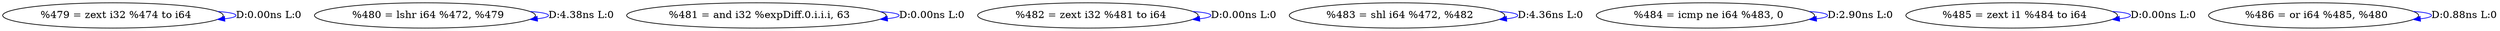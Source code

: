 digraph {
Node0x3d1c3c0[label="  %479 = zext i32 %474 to i64"];
Node0x3d1c3c0 -> Node0x3d1c3c0[label="D:0.00ns L:0",color=blue];
Node0x3d1c4a0[label="  %480 = lshr i64 %472, %479"];
Node0x3d1c4a0 -> Node0x3d1c4a0[label="D:4.38ns L:0",color=blue];
Node0x3d1c580[label="  %481 = and i32 %expDiff.0.i.i.i, 63"];
Node0x3d1c580 -> Node0x3d1c580[label="D:0.00ns L:0",color=blue];
Node0x3d1c660[label="  %482 = zext i32 %481 to i64"];
Node0x3d1c660 -> Node0x3d1c660[label="D:0.00ns L:0",color=blue];
Node0x3d1c740[label="  %483 = shl i64 %472, %482"];
Node0x3d1c740 -> Node0x3d1c740[label="D:4.36ns L:0",color=blue];
Node0x3d1c820[label="  %484 = icmp ne i64 %483, 0"];
Node0x3d1c820 -> Node0x3d1c820[label="D:2.90ns L:0",color=blue];
Node0x3d1c900[label="  %485 = zext i1 %484 to i64"];
Node0x3d1c900 -> Node0x3d1c900[label="D:0.00ns L:0",color=blue];
Node0x3d1c9e0[label="  %486 = or i64 %485, %480"];
Node0x3d1c9e0 -> Node0x3d1c9e0[label="D:0.88ns L:0",color=blue];
}
